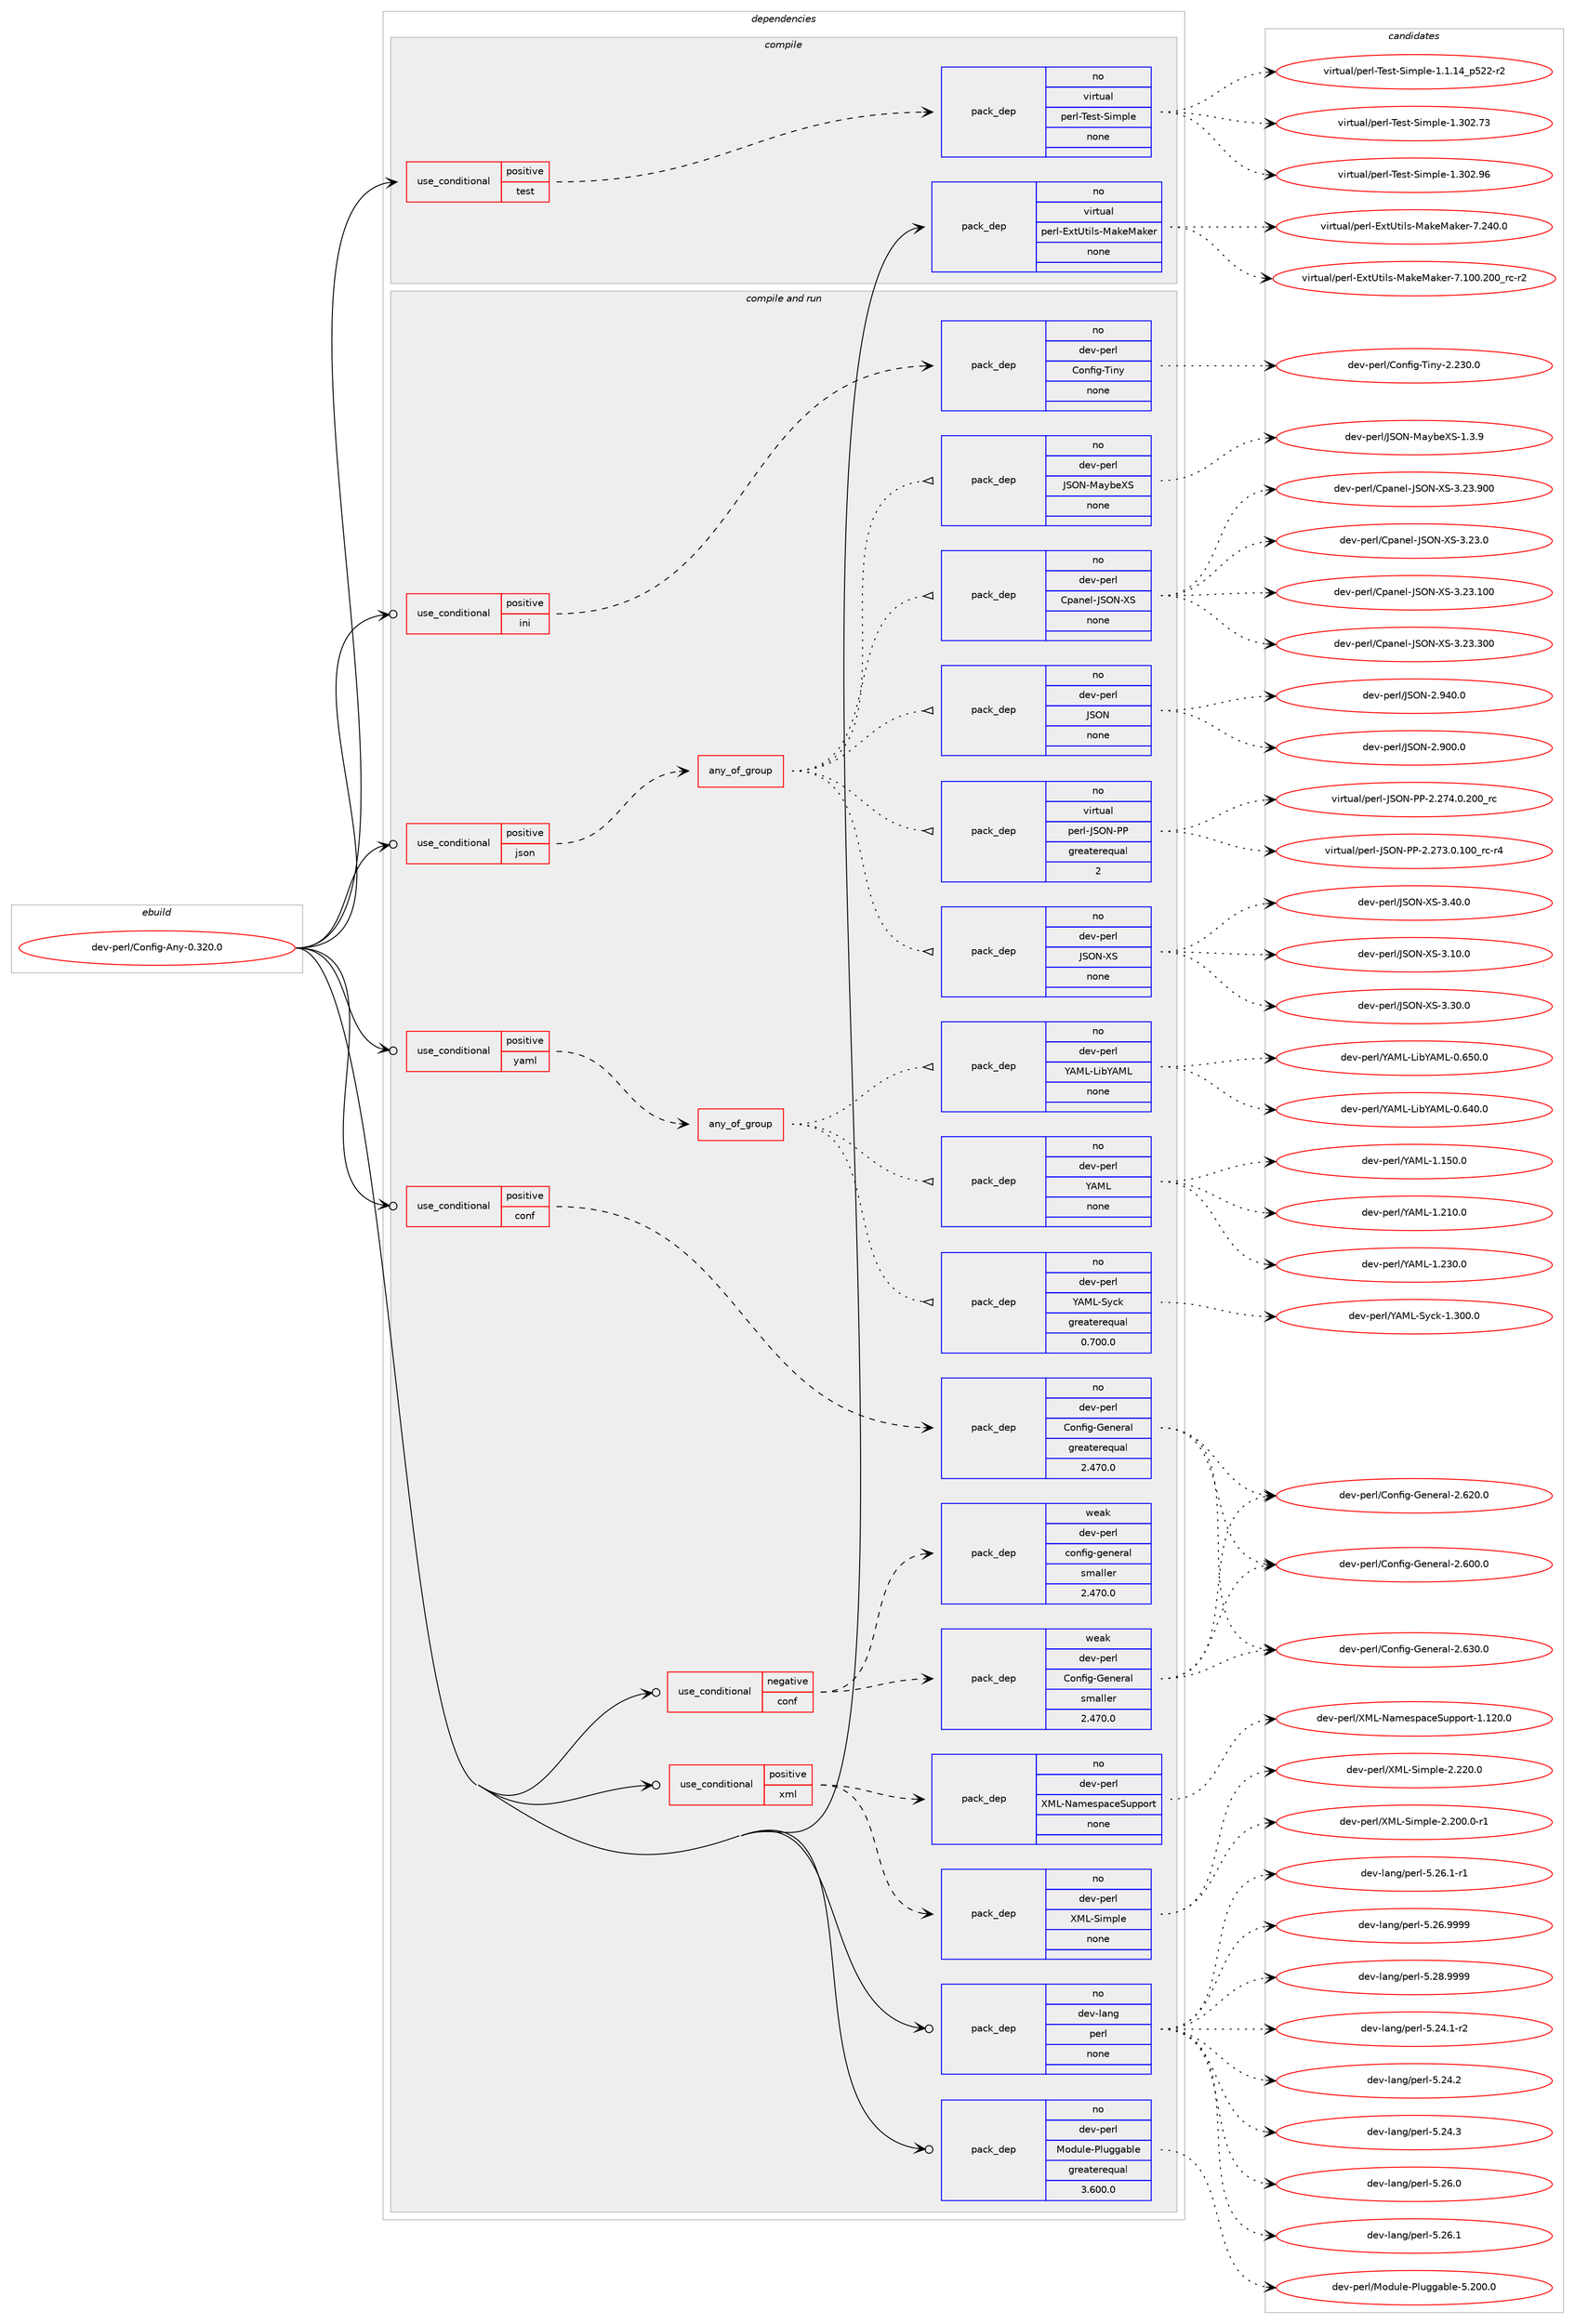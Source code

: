 digraph prolog {

# *************
# Graph options
# *************

newrank=true;
concentrate=true;
compound=true;
graph [rankdir=LR,fontname=Helvetica,fontsize=10,ranksep=1.5];#, ranksep=2.5, nodesep=0.2];
edge  [arrowhead=vee];
node  [fontname=Helvetica,fontsize=10];

# **********
# The ebuild
# **********

subgraph cluster_leftcol {
color=gray;
rank=same;
label=<<i>ebuild</i>>;
id [label="dev-perl/Config-Any-0.320.0", color=red, width=4, href="../dev-perl/Config-Any-0.320.0.svg"];
}

# ****************
# The dependencies
# ****************

subgraph cluster_midcol {
color=gray;
label=<<i>dependencies</i>>;
subgraph cluster_compile {
fillcolor="#eeeeee";
style=filled;
label=<<i>compile</i>>;
subgraph cond26829 {
dependency126413 [label=<<TABLE BORDER="0" CELLBORDER="1" CELLSPACING="0" CELLPADDING="4"><TR><TD ROWSPAN="3" CELLPADDING="10">use_conditional</TD></TR><TR><TD>positive</TD></TR><TR><TD>test</TD></TR></TABLE>>, shape=none, color=red];
subgraph pack95921 {
dependency126414 [label=<<TABLE BORDER="0" CELLBORDER="1" CELLSPACING="0" CELLPADDING="4" WIDTH="220"><TR><TD ROWSPAN="6" CELLPADDING="30">pack_dep</TD></TR><TR><TD WIDTH="110">no</TD></TR><TR><TD>virtual</TD></TR><TR><TD>perl-Test-Simple</TD></TR><TR><TD>none</TD></TR><TR><TD></TD></TR></TABLE>>, shape=none, color=blue];
}
dependency126413:e -> dependency126414:w [weight=20,style="dashed",arrowhead="vee"];
}
id:e -> dependency126413:w [weight=20,style="solid",arrowhead="vee"];
subgraph pack95922 {
dependency126415 [label=<<TABLE BORDER="0" CELLBORDER="1" CELLSPACING="0" CELLPADDING="4" WIDTH="220"><TR><TD ROWSPAN="6" CELLPADDING="30">pack_dep</TD></TR><TR><TD WIDTH="110">no</TD></TR><TR><TD>virtual</TD></TR><TR><TD>perl-ExtUtils-MakeMaker</TD></TR><TR><TD>none</TD></TR><TR><TD></TD></TR></TABLE>>, shape=none, color=blue];
}
id:e -> dependency126415:w [weight=20,style="solid",arrowhead="vee"];
}
subgraph cluster_compileandrun {
fillcolor="#eeeeee";
style=filled;
label=<<i>compile and run</i>>;
subgraph cond26830 {
dependency126416 [label=<<TABLE BORDER="0" CELLBORDER="1" CELLSPACING="0" CELLPADDING="4"><TR><TD ROWSPAN="3" CELLPADDING="10">use_conditional</TD></TR><TR><TD>negative</TD></TR><TR><TD>conf</TD></TR></TABLE>>, shape=none, color=red];
subgraph pack95923 {
dependency126417 [label=<<TABLE BORDER="0" CELLBORDER="1" CELLSPACING="0" CELLPADDING="4" WIDTH="220"><TR><TD ROWSPAN="6" CELLPADDING="30">pack_dep</TD></TR><TR><TD WIDTH="110">weak</TD></TR><TR><TD>dev-perl</TD></TR><TR><TD>config-general</TD></TR><TR><TD>smaller</TD></TR><TR><TD>2.470.0</TD></TR></TABLE>>, shape=none, color=blue];
}
dependency126416:e -> dependency126417:w [weight=20,style="dashed",arrowhead="vee"];
subgraph pack95924 {
dependency126418 [label=<<TABLE BORDER="0" CELLBORDER="1" CELLSPACING="0" CELLPADDING="4" WIDTH="220"><TR><TD ROWSPAN="6" CELLPADDING="30">pack_dep</TD></TR><TR><TD WIDTH="110">weak</TD></TR><TR><TD>dev-perl</TD></TR><TR><TD>Config-General</TD></TR><TR><TD>smaller</TD></TR><TR><TD>2.470.0</TD></TR></TABLE>>, shape=none, color=blue];
}
dependency126416:e -> dependency126418:w [weight=20,style="dashed",arrowhead="vee"];
}
id:e -> dependency126416:w [weight=20,style="solid",arrowhead="odotvee"];
subgraph cond26831 {
dependency126419 [label=<<TABLE BORDER="0" CELLBORDER="1" CELLSPACING="0" CELLPADDING="4"><TR><TD ROWSPAN="3" CELLPADDING="10">use_conditional</TD></TR><TR><TD>positive</TD></TR><TR><TD>conf</TD></TR></TABLE>>, shape=none, color=red];
subgraph pack95925 {
dependency126420 [label=<<TABLE BORDER="0" CELLBORDER="1" CELLSPACING="0" CELLPADDING="4" WIDTH="220"><TR><TD ROWSPAN="6" CELLPADDING="30">pack_dep</TD></TR><TR><TD WIDTH="110">no</TD></TR><TR><TD>dev-perl</TD></TR><TR><TD>Config-General</TD></TR><TR><TD>greaterequal</TD></TR><TR><TD>2.470.0</TD></TR></TABLE>>, shape=none, color=blue];
}
dependency126419:e -> dependency126420:w [weight=20,style="dashed",arrowhead="vee"];
}
id:e -> dependency126419:w [weight=20,style="solid",arrowhead="odotvee"];
subgraph cond26832 {
dependency126421 [label=<<TABLE BORDER="0" CELLBORDER="1" CELLSPACING="0" CELLPADDING="4"><TR><TD ROWSPAN="3" CELLPADDING="10">use_conditional</TD></TR><TR><TD>positive</TD></TR><TR><TD>ini</TD></TR></TABLE>>, shape=none, color=red];
subgraph pack95926 {
dependency126422 [label=<<TABLE BORDER="0" CELLBORDER="1" CELLSPACING="0" CELLPADDING="4" WIDTH="220"><TR><TD ROWSPAN="6" CELLPADDING="30">pack_dep</TD></TR><TR><TD WIDTH="110">no</TD></TR><TR><TD>dev-perl</TD></TR><TR><TD>Config-Tiny</TD></TR><TR><TD>none</TD></TR><TR><TD></TD></TR></TABLE>>, shape=none, color=blue];
}
dependency126421:e -> dependency126422:w [weight=20,style="dashed",arrowhead="vee"];
}
id:e -> dependency126421:w [weight=20,style="solid",arrowhead="odotvee"];
subgraph cond26833 {
dependency126423 [label=<<TABLE BORDER="0" CELLBORDER="1" CELLSPACING="0" CELLPADDING="4"><TR><TD ROWSPAN="3" CELLPADDING="10">use_conditional</TD></TR><TR><TD>positive</TD></TR><TR><TD>json</TD></TR></TABLE>>, shape=none, color=red];
subgraph any3626 {
dependency126424 [label=<<TABLE BORDER="0" CELLBORDER="1" CELLSPACING="0" CELLPADDING="4"><TR><TD CELLPADDING="10">any_of_group</TD></TR></TABLE>>, shape=none, color=red];subgraph pack95927 {
dependency126425 [label=<<TABLE BORDER="0" CELLBORDER="1" CELLSPACING="0" CELLPADDING="4" WIDTH="220"><TR><TD ROWSPAN="6" CELLPADDING="30">pack_dep</TD></TR><TR><TD WIDTH="110">no</TD></TR><TR><TD>dev-perl</TD></TR><TR><TD>Cpanel-JSON-XS</TD></TR><TR><TD>none</TD></TR><TR><TD></TD></TR></TABLE>>, shape=none, color=blue];
}
dependency126424:e -> dependency126425:w [weight=20,style="dotted",arrowhead="oinv"];
subgraph pack95928 {
dependency126426 [label=<<TABLE BORDER="0" CELLBORDER="1" CELLSPACING="0" CELLPADDING="4" WIDTH="220"><TR><TD ROWSPAN="6" CELLPADDING="30">pack_dep</TD></TR><TR><TD WIDTH="110">no</TD></TR><TR><TD>dev-perl</TD></TR><TR><TD>JSON-MaybeXS</TD></TR><TR><TD>none</TD></TR><TR><TD></TD></TR></TABLE>>, shape=none, color=blue];
}
dependency126424:e -> dependency126426:w [weight=20,style="dotted",arrowhead="oinv"];
subgraph pack95929 {
dependency126427 [label=<<TABLE BORDER="0" CELLBORDER="1" CELLSPACING="0" CELLPADDING="4" WIDTH="220"><TR><TD ROWSPAN="6" CELLPADDING="30">pack_dep</TD></TR><TR><TD WIDTH="110">no</TD></TR><TR><TD>dev-perl</TD></TR><TR><TD>JSON-XS</TD></TR><TR><TD>none</TD></TR><TR><TD></TD></TR></TABLE>>, shape=none, color=blue];
}
dependency126424:e -> dependency126427:w [weight=20,style="dotted",arrowhead="oinv"];
subgraph pack95930 {
dependency126428 [label=<<TABLE BORDER="0" CELLBORDER="1" CELLSPACING="0" CELLPADDING="4" WIDTH="220"><TR><TD ROWSPAN="6" CELLPADDING="30">pack_dep</TD></TR><TR><TD WIDTH="110">no</TD></TR><TR><TD>virtual</TD></TR><TR><TD>perl-JSON-PP</TD></TR><TR><TD>greaterequal</TD></TR><TR><TD>2</TD></TR></TABLE>>, shape=none, color=blue];
}
dependency126424:e -> dependency126428:w [weight=20,style="dotted",arrowhead="oinv"];
subgraph pack95931 {
dependency126429 [label=<<TABLE BORDER="0" CELLBORDER="1" CELLSPACING="0" CELLPADDING="4" WIDTH="220"><TR><TD ROWSPAN="6" CELLPADDING="30">pack_dep</TD></TR><TR><TD WIDTH="110">no</TD></TR><TR><TD>dev-perl</TD></TR><TR><TD>JSON</TD></TR><TR><TD>none</TD></TR><TR><TD></TD></TR></TABLE>>, shape=none, color=blue];
}
dependency126424:e -> dependency126429:w [weight=20,style="dotted",arrowhead="oinv"];
}
dependency126423:e -> dependency126424:w [weight=20,style="dashed",arrowhead="vee"];
}
id:e -> dependency126423:w [weight=20,style="solid",arrowhead="odotvee"];
subgraph cond26834 {
dependency126430 [label=<<TABLE BORDER="0" CELLBORDER="1" CELLSPACING="0" CELLPADDING="4"><TR><TD ROWSPAN="3" CELLPADDING="10">use_conditional</TD></TR><TR><TD>positive</TD></TR><TR><TD>xml</TD></TR></TABLE>>, shape=none, color=red];
subgraph pack95932 {
dependency126431 [label=<<TABLE BORDER="0" CELLBORDER="1" CELLSPACING="0" CELLPADDING="4" WIDTH="220"><TR><TD ROWSPAN="6" CELLPADDING="30">pack_dep</TD></TR><TR><TD WIDTH="110">no</TD></TR><TR><TD>dev-perl</TD></TR><TR><TD>XML-NamespaceSupport</TD></TR><TR><TD>none</TD></TR><TR><TD></TD></TR></TABLE>>, shape=none, color=blue];
}
dependency126430:e -> dependency126431:w [weight=20,style="dashed",arrowhead="vee"];
subgraph pack95933 {
dependency126432 [label=<<TABLE BORDER="0" CELLBORDER="1" CELLSPACING="0" CELLPADDING="4" WIDTH="220"><TR><TD ROWSPAN="6" CELLPADDING="30">pack_dep</TD></TR><TR><TD WIDTH="110">no</TD></TR><TR><TD>dev-perl</TD></TR><TR><TD>XML-Simple</TD></TR><TR><TD>none</TD></TR><TR><TD></TD></TR></TABLE>>, shape=none, color=blue];
}
dependency126430:e -> dependency126432:w [weight=20,style="dashed",arrowhead="vee"];
}
id:e -> dependency126430:w [weight=20,style="solid",arrowhead="odotvee"];
subgraph cond26835 {
dependency126433 [label=<<TABLE BORDER="0" CELLBORDER="1" CELLSPACING="0" CELLPADDING="4"><TR><TD ROWSPAN="3" CELLPADDING="10">use_conditional</TD></TR><TR><TD>positive</TD></TR><TR><TD>yaml</TD></TR></TABLE>>, shape=none, color=red];
subgraph any3627 {
dependency126434 [label=<<TABLE BORDER="0" CELLBORDER="1" CELLSPACING="0" CELLPADDING="4"><TR><TD CELLPADDING="10">any_of_group</TD></TR></TABLE>>, shape=none, color=red];subgraph pack95934 {
dependency126435 [label=<<TABLE BORDER="0" CELLBORDER="1" CELLSPACING="0" CELLPADDING="4" WIDTH="220"><TR><TD ROWSPAN="6" CELLPADDING="30">pack_dep</TD></TR><TR><TD WIDTH="110">no</TD></TR><TR><TD>dev-perl</TD></TR><TR><TD>YAML-LibYAML</TD></TR><TR><TD>none</TD></TR><TR><TD></TD></TR></TABLE>>, shape=none, color=blue];
}
dependency126434:e -> dependency126435:w [weight=20,style="dotted",arrowhead="oinv"];
subgraph pack95935 {
dependency126436 [label=<<TABLE BORDER="0" CELLBORDER="1" CELLSPACING="0" CELLPADDING="4" WIDTH="220"><TR><TD ROWSPAN="6" CELLPADDING="30">pack_dep</TD></TR><TR><TD WIDTH="110">no</TD></TR><TR><TD>dev-perl</TD></TR><TR><TD>YAML-Syck</TD></TR><TR><TD>greaterequal</TD></TR><TR><TD>0.700.0</TD></TR></TABLE>>, shape=none, color=blue];
}
dependency126434:e -> dependency126436:w [weight=20,style="dotted",arrowhead="oinv"];
subgraph pack95936 {
dependency126437 [label=<<TABLE BORDER="0" CELLBORDER="1" CELLSPACING="0" CELLPADDING="4" WIDTH="220"><TR><TD ROWSPAN="6" CELLPADDING="30">pack_dep</TD></TR><TR><TD WIDTH="110">no</TD></TR><TR><TD>dev-perl</TD></TR><TR><TD>YAML</TD></TR><TR><TD>none</TD></TR><TR><TD></TD></TR></TABLE>>, shape=none, color=blue];
}
dependency126434:e -> dependency126437:w [weight=20,style="dotted",arrowhead="oinv"];
}
dependency126433:e -> dependency126434:w [weight=20,style="dashed",arrowhead="vee"];
}
id:e -> dependency126433:w [weight=20,style="solid",arrowhead="odotvee"];
subgraph pack95937 {
dependency126438 [label=<<TABLE BORDER="0" CELLBORDER="1" CELLSPACING="0" CELLPADDING="4" WIDTH="220"><TR><TD ROWSPAN="6" CELLPADDING="30">pack_dep</TD></TR><TR><TD WIDTH="110">no</TD></TR><TR><TD>dev-lang</TD></TR><TR><TD>perl</TD></TR><TR><TD>none</TD></TR><TR><TD></TD></TR></TABLE>>, shape=none, color=blue];
}
id:e -> dependency126438:w [weight=20,style="solid",arrowhead="odotvee"];
subgraph pack95938 {
dependency126439 [label=<<TABLE BORDER="0" CELLBORDER="1" CELLSPACING="0" CELLPADDING="4" WIDTH="220"><TR><TD ROWSPAN="6" CELLPADDING="30">pack_dep</TD></TR><TR><TD WIDTH="110">no</TD></TR><TR><TD>dev-perl</TD></TR><TR><TD>Module-Pluggable</TD></TR><TR><TD>greaterequal</TD></TR><TR><TD>3.600.0</TD></TR></TABLE>>, shape=none, color=blue];
}
id:e -> dependency126439:w [weight=20,style="solid",arrowhead="odotvee"];
}
subgraph cluster_run {
fillcolor="#eeeeee";
style=filled;
label=<<i>run</i>>;
}
}

# **************
# The candidates
# **************

subgraph cluster_choices {
rank=same;
color=gray;
label=<<i>candidates</i>>;

subgraph choice95921 {
color=black;
nodesep=1;
choice11810511411611797108471121011141084584101115116458310510911210810145494649464952951125350504511450 [label="virtual/perl-Test-Simple-1.1.14_p522-r2", color=red, width=4,href="../virtual/perl-Test-Simple-1.1.14_p522-r2.svg"];
choice118105114116117971084711210111410845841011151164583105109112108101454946514850465551 [label="virtual/perl-Test-Simple-1.302.73", color=red, width=4,href="../virtual/perl-Test-Simple-1.302.73.svg"];
choice118105114116117971084711210111410845841011151164583105109112108101454946514850465754 [label="virtual/perl-Test-Simple-1.302.96", color=red, width=4,href="../virtual/perl-Test-Simple-1.302.96.svg"];
dependency126414:e -> choice11810511411611797108471121011141084584101115116458310510911210810145494649464952951125350504511450:w [style=dotted,weight="100"];
dependency126414:e -> choice118105114116117971084711210111410845841011151164583105109112108101454946514850465551:w [style=dotted,weight="100"];
dependency126414:e -> choice118105114116117971084711210111410845841011151164583105109112108101454946514850465754:w [style=dotted,weight="100"];
}
subgraph choice95922 {
color=black;
nodesep=1;
choice118105114116117971084711210111410845691201168511610510811545779710710177971071011144555464948484650484895114994511450 [label="virtual/perl-ExtUtils-MakeMaker-7.100.200_rc-r2", color=red, width=4,href="../virtual/perl-ExtUtils-MakeMaker-7.100.200_rc-r2.svg"];
choice118105114116117971084711210111410845691201168511610510811545779710710177971071011144555465052484648 [label="virtual/perl-ExtUtils-MakeMaker-7.240.0", color=red, width=4,href="../virtual/perl-ExtUtils-MakeMaker-7.240.0.svg"];
dependency126415:e -> choice118105114116117971084711210111410845691201168511610510811545779710710177971071011144555464948484650484895114994511450:w [style=dotted,weight="100"];
dependency126415:e -> choice118105114116117971084711210111410845691201168511610510811545779710710177971071011144555465052484648:w [style=dotted,weight="100"];
}
subgraph choice95923 {
color=black;
nodesep=1;
}
subgraph choice95924 {
color=black;
nodesep=1;
choice1001011184511210111410847671111101021051034571101110101114971084550465448484648 [label="dev-perl/Config-General-2.600.0", color=red, width=4,href="../dev-perl/Config-General-2.600.0.svg"];
choice1001011184511210111410847671111101021051034571101110101114971084550465450484648 [label="dev-perl/Config-General-2.620.0", color=red, width=4,href="../dev-perl/Config-General-2.620.0.svg"];
choice1001011184511210111410847671111101021051034571101110101114971084550465451484648 [label="dev-perl/Config-General-2.630.0", color=red, width=4,href="../dev-perl/Config-General-2.630.0.svg"];
dependency126418:e -> choice1001011184511210111410847671111101021051034571101110101114971084550465448484648:w [style=dotted,weight="100"];
dependency126418:e -> choice1001011184511210111410847671111101021051034571101110101114971084550465450484648:w [style=dotted,weight="100"];
dependency126418:e -> choice1001011184511210111410847671111101021051034571101110101114971084550465451484648:w [style=dotted,weight="100"];
}
subgraph choice95925 {
color=black;
nodesep=1;
choice1001011184511210111410847671111101021051034571101110101114971084550465448484648 [label="dev-perl/Config-General-2.600.0", color=red, width=4,href="../dev-perl/Config-General-2.600.0.svg"];
choice1001011184511210111410847671111101021051034571101110101114971084550465450484648 [label="dev-perl/Config-General-2.620.0", color=red, width=4,href="../dev-perl/Config-General-2.620.0.svg"];
choice1001011184511210111410847671111101021051034571101110101114971084550465451484648 [label="dev-perl/Config-General-2.630.0", color=red, width=4,href="../dev-perl/Config-General-2.630.0.svg"];
dependency126420:e -> choice1001011184511210111410847671111101021051034571101110101114971084550465448484648:w [style=dotted,weight="100"];
dependency126420:e -> choice1001011184511210111410847671111101021051034571101110101114971084550465450484648:w [style=dotted,weight="100"];
dependency126420:e -> choice1001011184511210111410847671111101021051034571101110101114971084550465451484648:w [style=dotted,weight="100"];
}
subgraph choice95926 {
color=black;
nodesep=1;
choice10010111845112101114108476711111010210510345841051101214550465051484648 [label="dev-perl/Config-Tiny-2.230.0", color=red, width=4,href="../dev-perl/Config-Tiny-2.230.0.svg"];
dependency126422:e -> choice10010111845112101114108476711111010210510345841051101214550465051484648:w [style=dotted,weight="100"];
}
subgraph choice95927 {
color=black;
nodesep=1;
choice10010111845112101114108476711297110101108457483797845888345514650514648 [label="dev-perl/Cpanel-JSON-XS-3.23.0", color=red, width=4,href="../dev-perl/Cpanel-JSON-XS-3.23.0.svg"];
choice100101118451121011141084767112971101011084574837978458883455146505146494848 [label="dev-perl/Cpanel-JSON-XS-3.23.100", color=red, width=4,href="../dev-perl/Cpanel-JSON-XS-3.23.100.svg"];
choice100101118451121011141084767112971101011084574837978458883455146505146514848 [label="dev-perl/Cpanel-JSON-XS-3.23.300", color=red, width=4,href="../dev-perl/Cpanel-JSON-XS-3.23.300.svg"];
choice100101118451121011141084767112971101011084574837978458883455146505146574848 [label="dev-perl/Cpanel-JSON-XS-3.23.900", color=red, width=4,href="../dev-perl/Cpanel-JSON-XS-3.23.900.svg"];
dependency126425:e -> choice10010111845112101114108476711297110101108457483797845888345514650514648:w [style=dotted,weight="100"];
dependency126425:e -> choice100101118451121011141084767112971101011084574837978458883455146505146494848:w [style=dotted,weight="100"];
dependency126425:e -> choice100101118451121011141084767112971101011084574837978458883455146505146514848:w [style=dotted,weight="100"];
dependency126425:e -> choice100101118451121011141084767112971101011084574837978458883455146505146574848:w [style=dotted,weight="100"];
}
subgraph choice95928 {
color=black;
nodesep=1;
choice100101118451121011141084774837978457797121981018883454946514657 [label="dev-perl/JSON-MaybeXS-1.3.9", color=red, width=4,href="../dev-perl/JSON-MaybeXS-1.3.9.svg"];
dependency126426:e -> choice100101118451121011141084774837978457797121981018883454946514657:w [style=dotted,weight="100"];
}
subgraph choice95929 {
color=black;
nodesep=1;
choice10010111845112101114108477483797845888345514649484648 [label="dev-perl/JSON-XS-3.10.0", color=red, width=4,href="../dev-perl/JSON-XS-3.10.0.svg"];
choice10010111845112101114108477483797845888345514651484648 [label="dev-perl/JSON-XS-3.30.0", color=red, width=4,href="../dev-perl/JSON-XS-3.30.0.svg"];
choice10010111845112101114108477483797845888345514652484648 [label="dev-perl/JSON-XS-3.40.0", color=red, width=4,href="../dev-perl/JSON-XS-3.40.0.svg"];
dependency126427:e -> choice10010111845112101114108477483797845888345514649484648:w [style=dotted,weight="100"];
dependency126427:e -> choice10010111845112101114108477483797845888345514651484648:w [style=dotted,weight="100"];
dependency126427:e -> choice10010111845112101114108477483797845888345514652484648:w [style=dotted,weight="100"];
}
subgraph choice95930 {
color=black;
nodesep=1;
choice1181051141161179710847112101114108457483797845808045504650555146484649484895114994511452 [label="virtual/perl-JSON-PP-2.273.0.100_rc-r4", color=red, width=4,href="../virtual/perl-JSON-PP-2.273.0.100_rc-r4.svg"];
choice118105114116117971084711210111410845748379784580804550465055524648465048489511499 [label="virtual/perl-JSON-PP-2.274.0.200_rc", color=red, width=4,href="../virtual/perl-JSON-PP-2.274.0.200_rc.svg"];
dependency126428:e -> choice1181051141161179710847112101114108457483797845808045504650555146484649484895114994511452:w [style=dotted,weight="100"];
dependency126428:e -> choice118105114116117971084711210111410845748379784580804550465055524648465048489511499:w [style=dotted,weight="100"];
}
subgraph choice95931 {
color=black;
nodesep=1;
choice1001011184511210111410847748379784550465748484648 [label="dev-perl/JSON-2.900.0", color=red, width=4,href="../dev-perl/JSON-2.900.0.svg"];
choice1001011184511210111410847748379784550465752484648 [label="dev-perl/JSON-2.940.0", color=red, width=4,href="../dev-perl/JSON-2.940.0.svg"];
dependency126429:e -> choice1001011184511210111410847748379784550465748484648:w [style=dotted,weight="100"];
dependency126429:e -> choice1001011184511210111410847748379784550465752484648:w [style=dotted,weight="100"];
}
subgraph choice95932 {
color=black;
nodesep=1;
choice10010111845112101114108478877764578971091011151129799101831171121121111141164549464950484648 [label="dev-perl/XML-NamespaceSupport-1.120.0", color=red, width=4,href="../dev-perl/XML-NamespaceSupport-1.120.0.svg"];
dependency126431:e -> choice10010111845112101114108478877764578971091011151129799101831171121121111141164549464950484648:w [style=dotted,weight="100"];
}
subgraph choice95933 {
color=black;
nodesep=1;
choice1001011184511210111410847887776458310510911210810145504650484846484511449 [label="dev-perl/XML-Simple-2.200.0-r1", color=red, width=4,href="../dev-perl/XML-Simple-2.200.0-r1.svg"];
choice100101118451121011141084788777645831051091121081014550465050484648 [label="dev-perl/XML-Simple-2.220.0", color=red, width=4,href="../dev-perl/XML-Simple-2.220.0.svg"];
dependency126432:e -> choice1001011184511210111410847887776458310510911210810145504650484846484511449:w [style=dotted,weight="100"];
dependency126432:e -> choice100101118451121011141084788777645831051091121081014550465050484648:w [style=dotted,weight="100"];
}
subgraph choice95934 {
color=black;
nodesep=1;
choice100101118451121011141084789657776457610598896577764548465452484648 [label="dev-perl/YAML-LibYAML-0.640.0", color=red, width=4,href="../dev-perl/YAML-LibYAML-0.640.0.svg"];
choice100101118451121011141084789657776457610598896577764548465453484648 [label="dev-perl/YAML-LibYAML-0.650.0", color=red, width=4,href="../dev-perl/YAML-LibYAML-0.650.0.svg"];
dependency126435:e -> choice100101118451121011141084789657776457610598896577764548465452484648:w [style=dotted,weight="100"];
dependency126435:e -> choice100101118451121011141084789657776457610598896577764548465453484648:w [style=dotted,weight="100"];
}
subgraph choice95935 {
color=black;
nodesep=1;
choice1001011184511210111410847896577764583121991074549465148484648 [label="dev-perl/YAML-Syck-1.300.0", color=red, width=4,href="../dev-perl/YAML-Syck-1.300.0.svg"];
dependency126436:e -> choice1001011184511210111410847896577764583121991074549465148484648:w [style=dotted,weight="100"];
}
subgraph choice95936 {
color=black;
nodesep=1;
choice1001011184511210111410847896577764549464953484648 [label="dev-perl/YAML-1.150.0", color=red, width=4,href="../dev-perl/YAML-1.150.0.svg"];
choice1001011184511210111410847896577764549465049484648 [label="dev-perl/YAML-1.210.0", color=red, width=4,href="../dev-perl/YAML-1.210.0.svg"];
choice1001011184511210111410847896577764549465051484648 [label="dev-perl/YAML-1.230.0", color=red, width=4,href="../dev-perl/YAML-1.230.0.svg"];
dependency126437:e -> choice1001011184511210111410847896577764549464953484648:w [style=dotted,weight="100"];
dependency126437:e -> choice1001011184511210111410847896577764549465049484648:w [style=dotted,weight="100"];
dependency126437:e -> choice1001011184511210111410847896577764549465051484648:w [style=dotted,weight="100"];
}
subgraph choice95937 {
color=black;
nodesep=1;
choice100101118451089711010347112101114108455346505246494511450 [label="dev-lang/perl-5.24.1-r2", color=red, width=4,href="../dev-lang/perl-5.24.1-r2.svg"];
choice10010111845108971101034711210111410845534650524650 [label="dev-lang/perl-5.24.2", color=red, width=4,href="../dev-lang/perl-5.24.2.svg"];
choice10010111845108971101034711210111410845534650524651 [label="dev-lang/perl-5.24.3", color=red, width=4,href="../dev-lang/perl-5.24.3.svg"];
choice10010111845108971101034711210111410845534650544648 [label="dev-lang/perl-5.26.0", color=red, width=4,href="../dev-lang/perl-5.26.0.svg"];
choice10010111845108971101034711210111410845534650544649 [label="dev-lang/perl-5.26.1", color=red, width=4,href="../dev-lang/perl-5.26.1.svg"];
choice100101118451089711010347112101114108455346505446494511449 [label="dev-lang/perl-5.26.1-r1", color=red, width=4,href="../dev-lang/perl-5.26.1-r1.svg"];
choice10010111845108971101034711210111410845534650544657575757 [label="dev-lang/perl-5.26.9999", color=red, width=4,href="../dev-lang/perl-5.26.9999.svg"];
choice10010111845108971101034711210111410845534650564657575757 [label="dev-lang/perl-5.28.9999", color=red, width=4,href="../dev-lang/perl-5.28.9999.svg"];
dependency126438:e -> choice100101118451089711010347112101114108455346505246494511450:w [style=dotted,weight="100"];
dependency126438:e -> choice10010111845108971101034711210111410845534650524650:w [style=dotted,weight="100"];
dependency126438:e -> choice10010111845108971101034711210111410845534650524651:w [style=dotted,weight="100"];
dependency126438:e -> choice10010111845108971101034711210111410845534650544648:w [style=dotted,weight="100"];
dependency126438:e -> choice10010111845108971101034711210111410845534650544649:w [style=dotted,weight="100"];
dependency126438:e -> choice100101118451089711010347112101114108455346505446494511449:w [style=dotted,weight="100"];
dependency126438:e -> choice10010111845108971101034711210111410845534650544657575757:w [style=dotted,weight="100"];
dependency126438:e -> choice10010111845108971101034711210111410845534650564657575757:w [style=dotted,weight="100"];
}
subgraph choice95938 {
color=black;
nodesep=1;
choice100101118451121011141084777111100117108101458010811710310397981081014553465048484648 [label="dev-perl/Module-Pluggable-5.200.0", color=red, width=4,href="../dev-perl/Module-Pluggable-5.200.0.svg"];
dependency126439:e -> choice100101118451121011141084777111100117108101458010811710310397981081014553465048484648:w [style=dotted,weight="100"];
}
}

}
